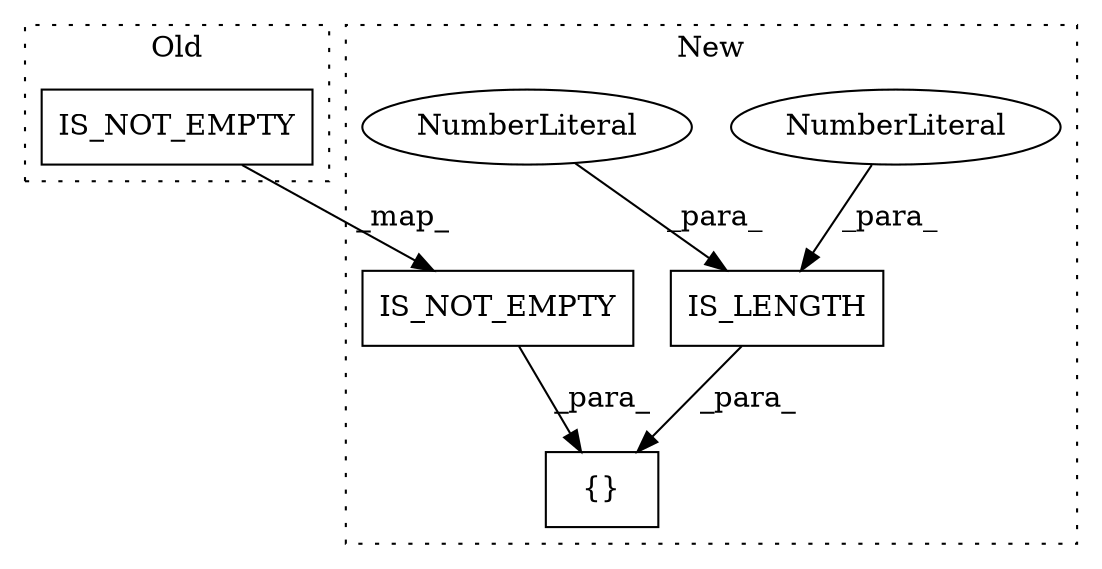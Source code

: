 digraph G {
subgraph cluster0 {
1 [label="IS_NOT_EMPTY" a="32" s="88118" l="14" shape="box"];
label = "Old";
style="dotted";
}
subgraph cluster1 {
2 [label="IS_NOT_EMPTY" a="32" s="88586" l="14" shape="box"];
3 [label="{}" a="4" s="88585,88617" l="1,1" shape="box"];
4 [label="IS_LENGTH" a="32" s="88601,88616" l="10,1" shape="box"];
5 [label="NumberLiteral" a="34" s="88615" l="1" shape="ellipse"];
6 [label="NumberLiteral" a="34" s="88611" l="3" shape="ellipse"];
label = "New";
style="dotted";
}
1 -> 2 [label="_map_"];
2 -> 3 [label="_para_"];
4 -> 3 [label="_para_"];
5 -> 4 [label="_para_"];
6 -> 4 [label="_para_"];
}